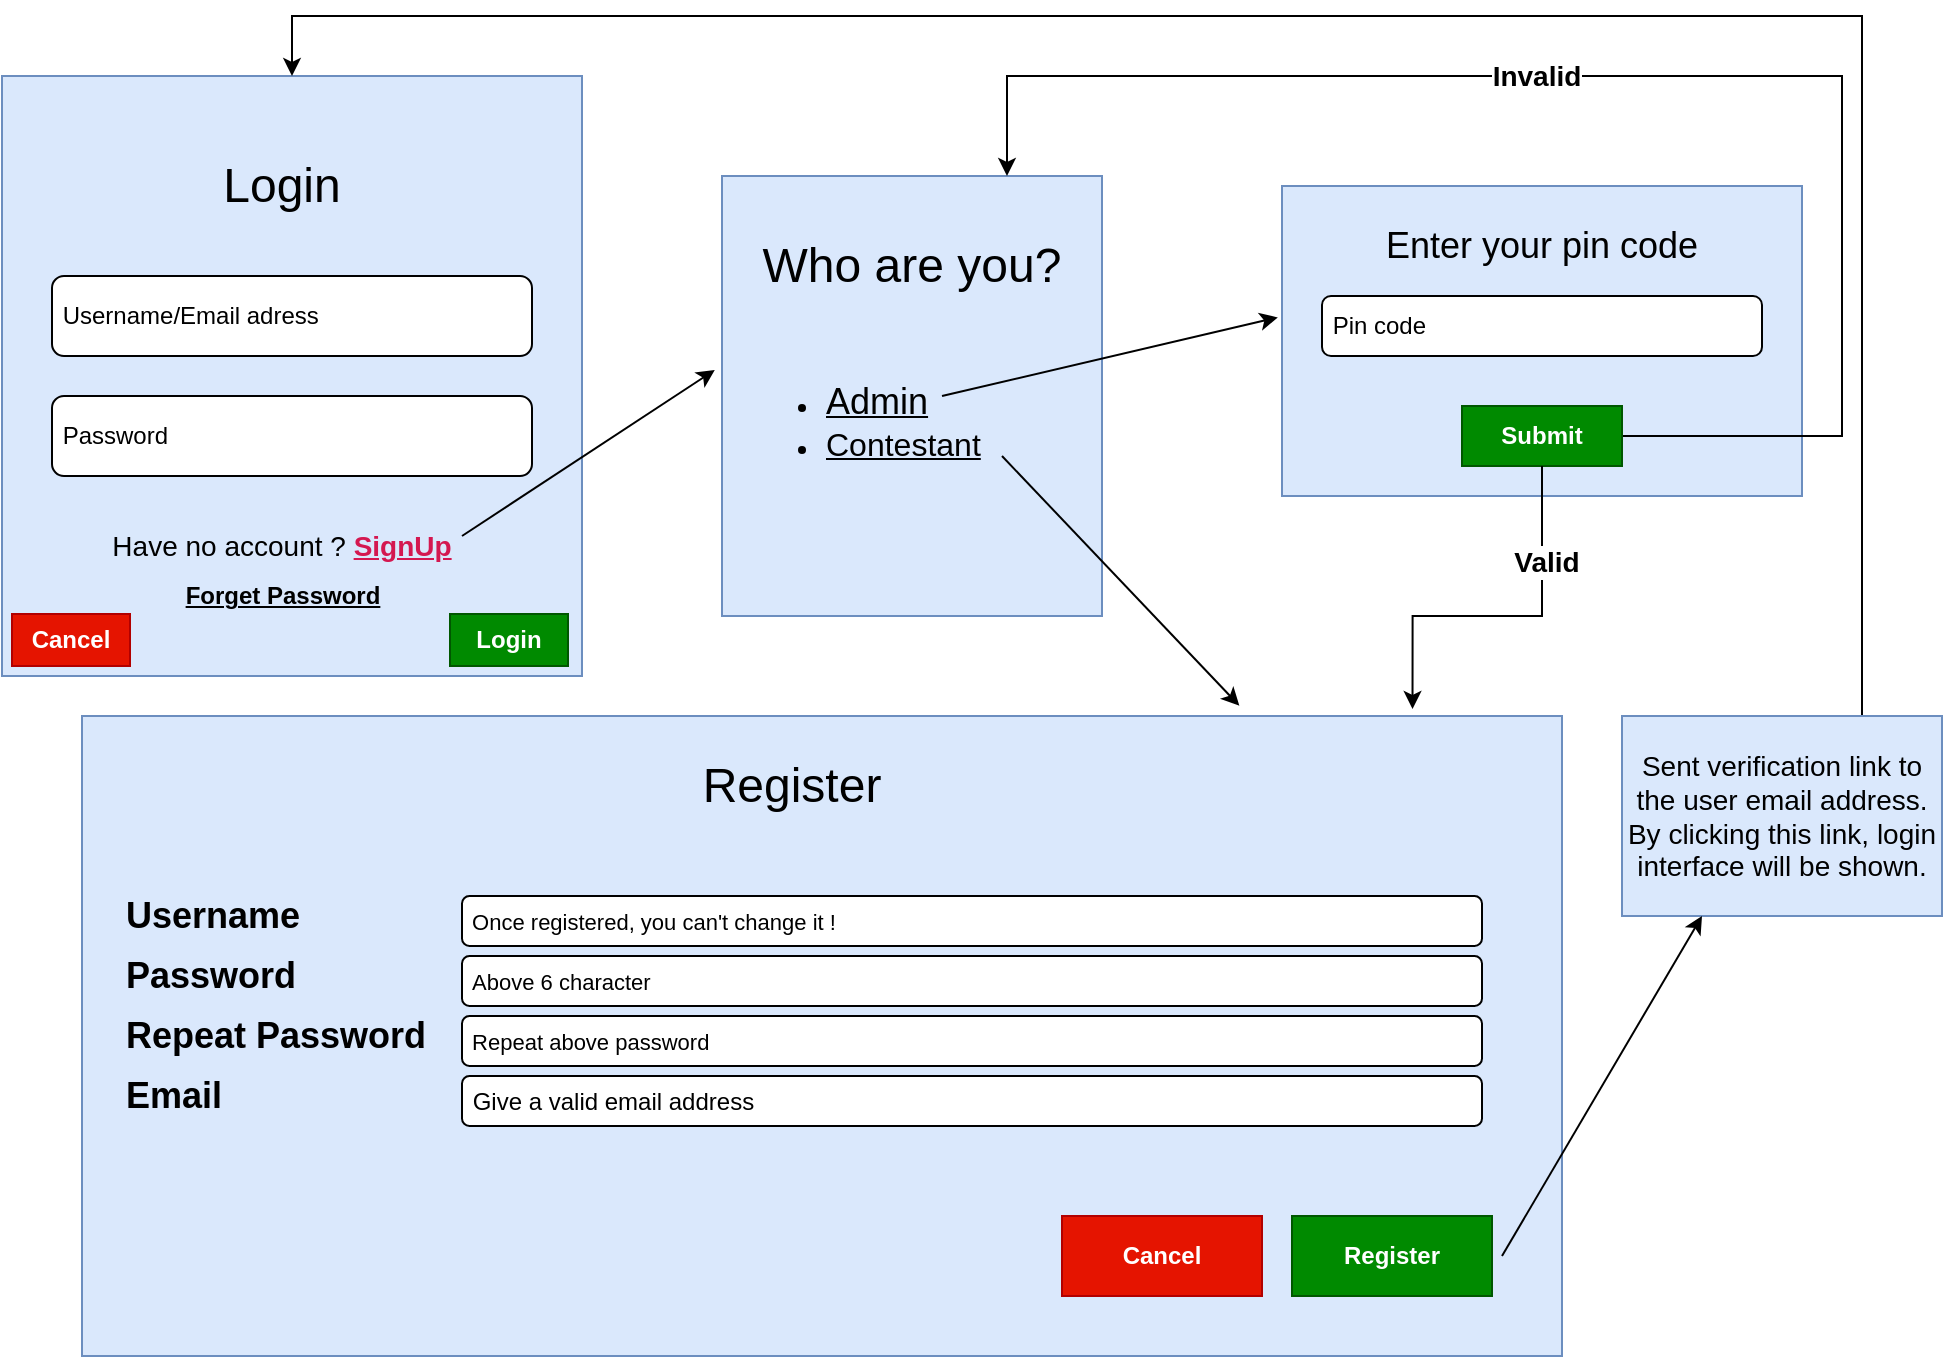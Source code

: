 <mxfile version="24.1.0" type="device">
  <diagram name="Page-1" id="PZTqaAViUj0GkJwfOsij">
    <mxGraphModel dx="1050" dy="565" grid="0" gridSize="10" guides="1" tooltips="1" connect="1" arrows="1" fold="1" page="1" pageScale="1" pageWidth="1100" pageHeight="850" math="0" shadow="0">
      <root>
        <mxCell id="0" />
        <mxCell id="1" parent="0" />
        <mxCell id="PENeMZDu9xXlpUDBOP-r-2" value="" style="rounded=0;whiteSpace=wrap;html=1;fillColor=#dae8fc;strokeColor=#6c8ebf;" parent="1" vertex="1">
          <mxGeometry x="40" y="130" width="290" height="300" as="geometry" />
        </mxCell>
        <mxCell id="PENeMZDu9xXlpUDBOP-r-4" value="&lt;font style=&quot;font-size: 24px;&quot;&gt;Login&lt;/font&gt;" style="text;html=1;align=center;verticalAlign=middle;whiteSpace=wrap;rounded=0;" parent="1" vertex="1">
          <mxGeometry x="85" y="170" width="190" height="30" as="geometry" />
        </mxCell>
        <mxCell id="PENeMZDu9xXlpUDBOP-r-5" value="&amp;nbsp;Username/Email adress" style="rounded=1;whiteSpace=wrap;html=1;align=left;" parent="1" vertex="1">
          <mxGeometry x="65" y="230" width="240" height="40" as="geometry" />
        </mxCell>
        <mxCell id="PENeMZDu9xXlpUDBOP-r-6" value="&amp;nbsp;Password" style="rounded=1;whiteSpace=wrap;html=1;align=left;" parent="1" vertex="1">
          <mxGeometry x="65" y="290" width="240" height="40" as="geometry" />
        </mxCell>
        <mxCell id="PENeMZDu9xXlpUDBOP-r-7" value="&lt;font style=&quot;font-size: 14px;&quot;&gt;Have no account ? &lt;b&gt;&lt;font color=&quot;#d41750&quot;&gt;&lt;u&gt;SignUp&lt;/u&gt;&lt;/font&gt;&lt;/b&gt;&lt;/font&gt;" style="text;html=1;align=center;verticalAlign=middle;whiteSpace=wrap;rounded=0;" parent="1" vertex="1">
          <mxGeometry x="65" y="350" width="230" height="30" as="geometry" />
        </mxCell>
        <mxCell id="PENeMZDu9xXlpUDBOP-r-8" value="" style="rounded=0;whiteSpace=wrap;html=1;fillColor=#dae8fc;strokeColor=#6c8ebf;" parent="1" vertex="1">
          <mxGeometry x="400" y="180" width="190" height="220" as="geometry" />
        </mxCell>
        <mxCell id="PENeMZDu9xXlpUDBOP-r-10" value="&lt;font style=&quot;font-size: 24px;&quot;&gt;Who are you?&lt;/font&gt;" style="text;html=1;align=center;verticalAlign=middle;whiteSpace=wrap;rounded=0;" parent="1" vertex="1">
          <mxGeometry x="400" y="210" width="190" height="30" as="geometry" />
        </mxCell>
        <mxCell id="PENeMZDu9xXlpUDBOP-r-12" value="&lt;ul&gt;&lt;li&gt;&lt;font style=&quot;font-size: 18px;&quot;&gt;&lt;u&gt;Admin&lt;/u&gt;&lt;/font&gt;&lt;/li&gt;&lt;li&gt;&lt;font size=&quot;3&quot;&gt;&lt;u&gt;Contestant&lt;/u&gt;&lt;/font&gt;&lt;/li&gt;&lt;/ul&gt;" style="text;html=1;align=left;verticalAlign=middle;whiteSpace=wrap;rounded=0;" parent="1" vertex="1">
          <mxGeometry x="410" y="260" width="200" height="85" as="geometry" />
        </mxCell>
        <mxCell id="PENeMZDu9xXlpUDBOP-r-14" value="" style="rounded=0;whiteSpace=wrap;html=1;fillColor=#dae8fc;strokeColor=#6c8ebf;" parent="1" vertex="1">
          <mxGeometry x="680" y="185" width="260" height="155" as="geometry" />
        </mxCell>
        <mxCell id="PENeMZDu9xXlpUDBOP-r-15" value="&lt;font style=&quot;font-size: 18px;&quot;&gt;Enter your pin code&lt;/font&gt;" style="text;html=1;align=center;verticalAlign=middle;whiteSpace=wrap;rounded=0;" parent="1" vertex="1">
          <mxGeometry x="685" y="200" width="250" height="30" as="geometry" />
        </mxCell>
        <mxCell id="PENeMZDu9xXlpUDBOP-r-16" value="&amp;nbsp;Pin code" style="rounded=1;whiteSpace=wrap;html=1;align=left;" parent="1" vertex="1">
          <mxGeometry x="700" y="240" width="220" height="30" as="geometry" />
        </mxCell>
        <mxCell id="PENeMZDu9xXlpUDBOP-r-17" value="" style="rounded=0;whiteSpace=wrap;html=1;fillColor=#dae8fc;strokeColor=#6c8ebf;" parent="1" vertex="1">
          <mxGeometry x="80" y="450" width="740" height="320" as="geometry" />
        </mxCell>
        <mxCell id="PENeMZDu9xXlpUDBOP-r-19" value="" style="endArrow=classic;html=1;rounded=0;entryX=-0.008;entryY=0.424;entryDx=0;entryDy=0;entryPerimeter=0;" parent="1" target="PENeMZDu9xXlpUDBOP-r-14" edge="1">
          <mxGeometry width="50" height="50" relative="1" as="geometry">
            <mxPoint x="510" y="290" as="sourcePoint" />
            <mxPoint x="560" y="240" as="targetPoint" />
          </mxGeometry>
        </mxCell>
        <mxCell id="PENeMZDu9xXlpUDBOP-r-21" value="" style="endArrow=classic;html=1;rounded=0;entryX=-0.019;entryY=0.441;entryDx=0;entryDy=0;entryPerimeter=0;" parent="1" target="PENeMZDu9xXlpUDBOP-r-8" edge="1">
          <mxGeometry width="50" height="50" relative="1" as="geometry">
            <mxPoint x="270" y="360" as="sourcePoint" />
            <mxPoint x="320" y="310" as="targetPoint" />
          </mxGeometry>
        </mxCell>
        <mxCell id="PENeMZDu9xXlpUDBOP-r-25" value="&lt;font style=&quot;font-size: 24px;&quot;&gt;Register&lt;/font&gt;" style="text;html=1;align=center;verticalAlign=middle;whiteSpace=wrap;rounded=0;" parent="1" vertex="1">
          <mxGeometry x="340" y="470" width="190" height="30" as="geometry" />
        </mxCell>
        <mxCell id="PENeMZDu9xXlpUDBOP-r-26" value="&lt;font style=&quot;font-size: 11px;&quot;&gt;&amp;nbsp;Once registered, you can&#39;t change it !&lt;/font&gt;" style="rounded=1;whiteSpace=wrap;html=1;align=left;" parent="1" vertex="1">
          <mxGeometry x="270" y="540" width="510" height="25" as="geometry" />
        </mxCell>
        <mxCell id="PENeMZDu9xXlpUDBOP-r-27" value="&lt;font style=&quot;font-size: 18px;&quot;&gt;&lt;b&gt;Username&lt;/b&gt;&lt;/font&gt;" style="text;html=1;align=left;verticalAlign=middle;whiteSpace=wrap;rounded=0;" parent="1" vertex="1">
          <mxGeometry x="100" y="535" width="130" height="30" as="geometry" />
        </mxCell>
        <mxCell id="PENeMZDu9xXlpUDBOP-r-29" value="&lt;font style=&quot;font-size: 18px;&quot;&gt;&lt;b&gt;Password&amp;nbsp; &amp;nbsp; &amp;nbsp; &amp;nbsp; &amp;nbsp; &amp;nbsp;&amp;nbsp;&lt;/b&gt;&lt;/font&gt;" style="text;html=1;align=left;verticalAlign=middle;whiteSpace=wrap;rounded=0;" parent="1" vertex="1">
          <mxGeometry x="100" y="565" width="160" height="30" as="geometry" />
        </mxCell>
        <mxCell id="PENeMZDu9xXlpUDBOP-r-31" value="&lt;font style=&quot;font-size: 18px;&quot;&gt;&lt;b&gt;Repeat Password&lt;/b&gt;&lt;/font&gt;" style="text;html=1;align=left;verticalAlign=middle;whiteSpace=wrap;rounded=0;" parent="1" vertex="1">
          <mxGeometry x="100" y="595" width="260" height="30" as="geometry" />
        </mxCell>
        <mxCell id="PENeMZDu9xXlpUDBOP-r-33" value="&lt;span style=&quot;font-size: 11px;&quot;&gt;&amp;nbsp;Above 6 character&lt;/span&gt;" style="rounded=1;whiteSpace=wrap;html=1;align=left;" parent="1" vertex="1">
          <mxGeometry x="270" y="570" width="510" height="25" as="geometry" />
        </mxCell>
        <mxCell id="PENeMZDu9xXlpUDBOP-r-35" value="&lt;span style=&quot;font-size: 11px;&quot;&gt;&amp;nbsp;Repeat above password&lt;/span&gt;" style="rounded=1;whiteSpace=wrap;html=1;align=left;" parent="1" vertex="1">
          <mxGeometry x="270" y="600" width="510" height="25" as="geometry" />
        </mxCell>
        <mxCell id="PENeMZDu9xXlpUDBOP-r-36" value="&lt;font style=&quot;font-size: 18px;&quot;&gt;&lt;b&gt;Email&lt;/b&gt;&lt;/font&gt;" style="text;html=1;align=left;verticalAlign=middle;whiteSpace=wrap;rounded=0;" parent="1" vertex="1">
          <mxGeometry x="100" y="625" width="260" height="30" as="geometry" />
        </mxCell>
        <mxCell id="PENeMZDu9xXlpUDBOP-r-37" value="&amp;nbsp;Give a valid email address" style="rounded=1;whiteSpace=wrap;html=1;align=left;" parent="1" vertex="1">
          <mxGeometry x="270" y="630" width="510" height="25" as="geometry" />
        </mxCell>
        <mxCell id="PENeMZDu9xXlpUDBOP-r-39" value="&lt;b&gt;Register&lt;/b&gt;" style="rounded=0;whiteSpace=wrap;html=1;fillColor=#008a00;strokeColor=#005700;fontColor=#ffffff;" parent="1" vertex="1">
          <mxGeometry x="685" y="700" width="100" height="40" as="geometry" />
        </mxCell>
        <mxCell id="PENeMZDu9xXlpUDBOP-r-40" value="&lt;b&gt;Cancel&lt;/b&gt;" style="rounded=0;whiteSpace=wrap;html=1;fillColor=#e51400;strokeColor=#B20000;fontColor=#ffffff;" parent="1" vertex="1">
          <mxGeometry x="570" y="700" width="100" height="40" as="geometry" />
        </mxCell>
        <mxCell id="PENeMZDu9xXlpUDBOP-r-41" value="" style="endArrow=classic;html=1;rounded=0;entryX=0.782;entryY=-0.016;entryDx=0;entryDy=0;entryPerimeter=0;" parent="1" target="PENeMZDu9xXlpUDBOP-r-17" edge="1">
          <mxGeometry width="50" height="50" relative="1" as="geometry">
            <mxPoint x="540" y="320" as="sourcePoint" />
            <mxPoint x="680" y="440" as="targetPoint" />
          </mxGeometry>
        </mxCell>
        <mxCell id="PENeMZDu9xXlpUDBOP-r-44" style="edgeStyle=orthogonalEdgeStyle;rounded=0;orthogonalLoop=1;jettySize=auto;html=1;entryX=0.5;entryY=0;entryDx=0;entryDy=0;" parent="1" source="PENeMZDu9xXlpUDBOP-r-42" target="PENeMZDu9xXlpUDBOP-r-2" edge="1">
          <mxGeometry relative="1" as="geometry">
            <Array as="points">
              <mxPoint x="970" y="100" />
              <mxPoint x="185" y="100" />
            </Array>
          </mxGeometry>
        </mxCell>
        <mxCell id="PENeMZDu9xXlpUDBOP-r-42" value="&lt;font style=&quot;font-size: 14px;&quot;&gt;Sent verification link to the user email address. By clicking this link, login interface will be shown.&lt;/font&gt;" style="rounded=0;whiteSpace=wrap;html=1;fillColor=#dae8fc;strokeColor=#6c8ebf;" parent="1" vertex="1">
          <mxGeometry x="850" y="450" width="160" height="100" as="geometry" />
        </mxCell>
        <mxCell id="PENeMZDu9xXlpUDBOP-r-43" value="" style="endArrow=classic;html=1;rounded=0;entryX=0.25;entryY=1;entryDx=0;entryDy=0;" parent="1" target="PENeMZDu9xXlpUDBOP-r-42" edge="1">
          <mxGeometry width="50" height="50" relative="1" as="geometry">
            <mxPoint x="790" y="720" as="sourcePoint" />
            <mxPoint x="840" y="670" as="targetPoint" />
          </mxGeometry>
        </mxCell>
        <mxCell id="PENeMZDu9xXlpUDBOP-r-49" style="edgeStyle=orthogonalEdgeStyle;rounded=0;orthogonalLoop=1;jettySize=auto;html=1;entryX=0.75;entryY=0;entryDx=0;entryDy=0;" parent="1" source="PENeMZDu9xXlpUDBOP-r-45" target="PENeMZDu9xXlpUDBOP-r-8" edge="1">
          <mxGeometry relative="1" as="geometry">
            <Array as="points">
              <mxPoint x="960" y="310" />
              <mxPoint x="960" y="130" />
              <mxPoint x="543" y="130" />
            </Array>
          </mxGeometry>
        </mxCell>
        <mxCell id="PENeMZDu9xXlpUDBOP-r-50" value="&lt;font style=&quot;font-size: 14px;&quot;&gt;&lt;b&gt;Invalid&lt;/b&gt;&lt;/font&gt;" style="edgeLabel;html=1;align=center;verticalAlign=middle;resizable=0;points=[];" parent="PENeMZDu9xXlpUDBOP-r-49" vertex="1" connectable="0">
          <mxGeometry x="0.175" y="-3" relative="1" as="geometry">
            <mxPoint x="2" y="3" as="offset" />
          </mxGeometry>
        </mxCell>
        <mxCell id="PENeMZDu9xXlpUDBOP-r-45" value="&lt;b&gt;Submit&lt;/b&gt;" style="rounded=0;whiteSpace=wrap;html=1;fillColor=#008a00;strokeColor=#005700;fontColor=#ffffff;" parent="1" vertex="1">
          <mxGeometry x="770" y="295" width="80" height="30" as="geometry" />
        </mxCell>
        <mxCell id="PENeMZDu9xXlpUDBOP-r-47" style="edgeStyle=orthogonalEdgeStyle;rounded=0;orthogonalLoop=1;jettySize=auto;html=1;entryX=0.899;entryY=-0.011;entryDx=0;entryDy=0;entryPerimeter=0;" parent="1" source="PENeMZDu9xXlpUDBOP-r-45" target="PENeMZDu9xXlpUDBOP-r-17" edge="1">
          <mxGeometry relative="1" as="geometry">
            <Array as="points">
              <mxPoint x="810" y="400" />
              <mxPoint x="745" y="400" />
            </Array>
          </mxGeometry>
        </mxCell>
        <mxCell id="PENeMZDu9xXlpUDBOP-r-48" value="&lt;font style=&quot;font-size: 14px;&quot;&gt;&lt;b&gt;Valid&lt;/b&gt;&lt;/font&gt;" style="edgeLabel;html=1;align=center;verticalAlign=middle;resizable=0;points=[];" parent="PENeMZDu9xXlpUDBOP-r-47" vertex="1" connectable="0">
          <mxGeometry x="-0.486" y="2" relative="1" as="geometry">
            <mxPoint as="offset" />
          </mxGeometry>
        </mxCell>
        <mxCell id="kVpHWlWD4WsvUIXXiUbk-1" value="&lt;b&gt;&lt;u&gt;Forget Password&lt;/u&gt;&lt;/b&gt;" style="text;html=1;align=center;verticalAlign=middle;whiteSpace=wrap;rounded=0;" vertex="1" parent="1">
          <mxGeometry x="127.5" y="375" width="105" height="30" as="geometry" />
        </mxCell>
        <mxCell id="kVpHWlWD4WsvUIXXiUbk-2" value="&lt;b&gt;Login&lt;/b&gt;" style="rounded=0;whiteSpace=wrap;html=1;fillColor=#008a00;fontColor=#ffffff;strokeColor=#005700;" vertex="1" parent="1">
          <mxGeometry x="264" y="399" width="59" height="26" as="geometry" />
        </mxCell>
        <mxCell id="kVpHWlWD4WsvUIXXiUbk-3" value="&lt;b&gt;Cancel&lt;/b&gt;" style="rounded=0;whiteSpace=wrap;html=1;fillColor=#e51400;fontColor=#ffffff;strokeColor=#B20000;" vertex="1" parent="1">
          <mxGeometry x="45" y="399" width="59" height="26" as="geometry" />
        </mxCell>
      </root>
    </mxGraphModel>
  </diagram>
</mxfile>
